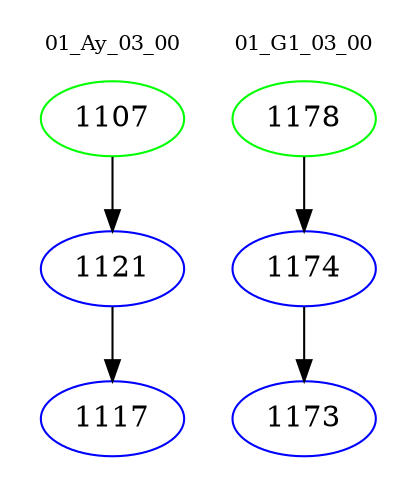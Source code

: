digraph{
subgraph cluster_0 {
color = white
label = "01_Ay_03_00";
fontsize=10;
T0_1107 [label="1107", color="green"]
T0_1107 -> T0_1121 [color="black"]
T0_1121 [label="1121", color="blue"]
T0_1121 -> T0_1117 [color="black"]
T0_1117 [label="1117", color="blue"]
}
subgraph cluster_1 {
color = white
label = "01_G1_03_00";
fontsize=10;
T1_1178 [label="1178", color="green"]
T1_1178 -> T1_1174 [color="black"]
T1_1174 [label="1174", color="blue"]
T1_1174 -> T1_1173 [color="black"]
T1_1173 [label="1173", color="blue"]
}
}
